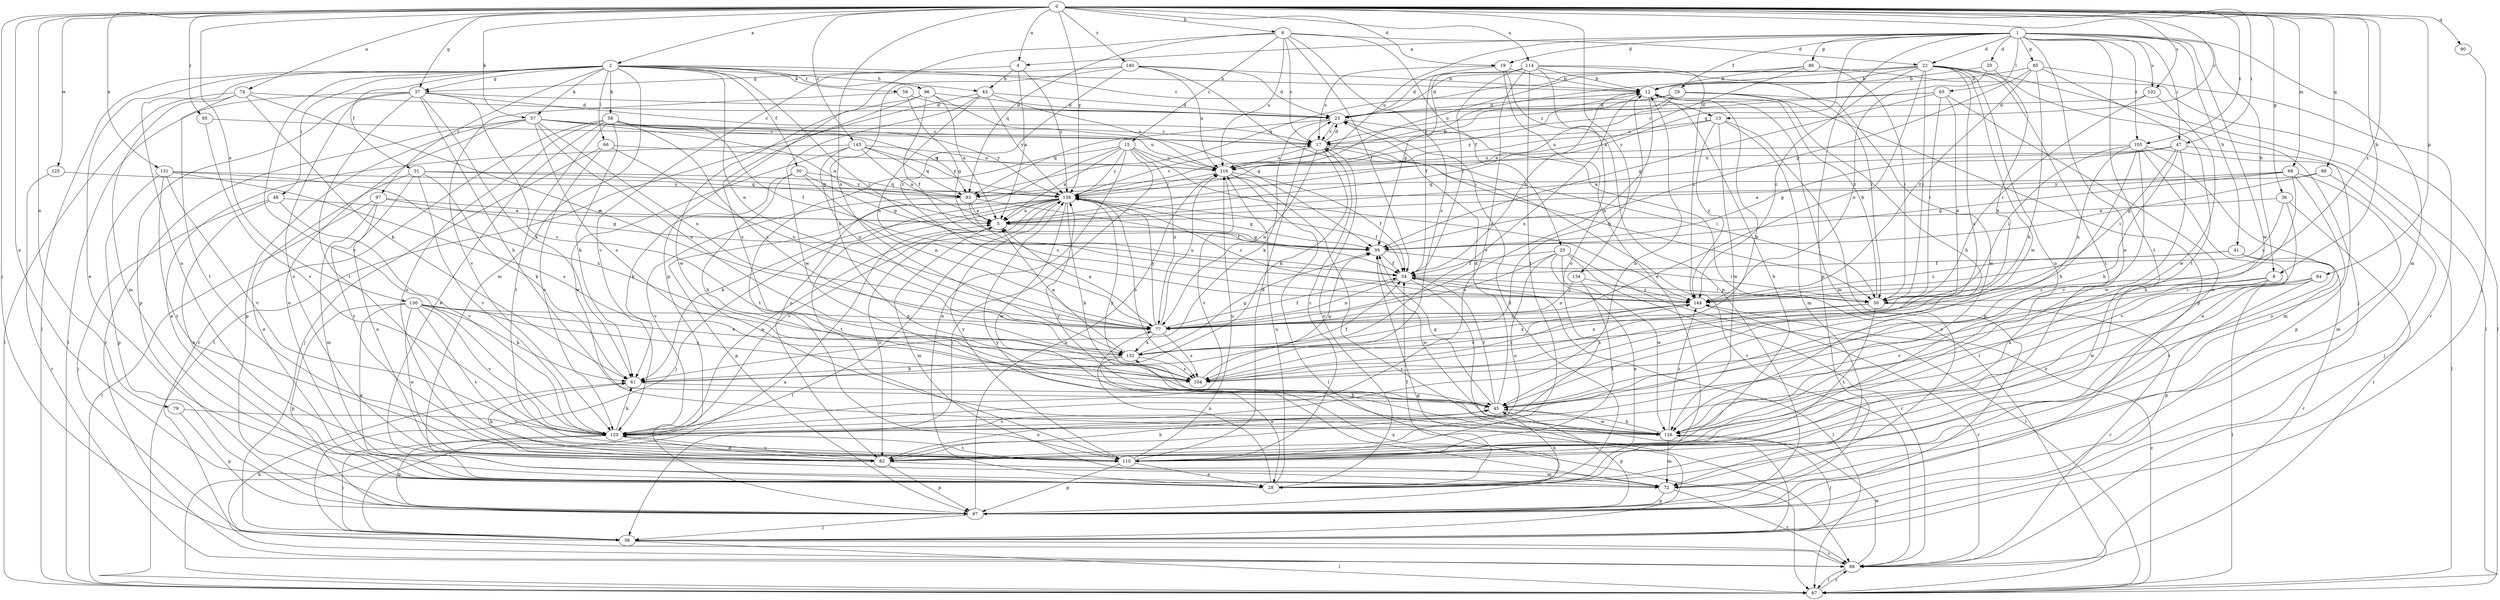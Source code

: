 strict digraph  {
0;
1;
2;
4;
5;
6;
8;
12;
13;
15;
17;
19;
20;
22;
23;
28;
29;
30;
31;
33;
34;
36;
37;
39;
41;
43;
45;
47;
48;
50;
56;
57;
58;
59;
61;
65;
66;
67;
68;
72;
74;
77;
79;
82;
84;
85;
86;
87;
88;
90;
93;
95;
96;
97;
98;
102;
104;
105;
110;
114;
116;
120;
125;
126;
130;
131;
132;
134;
138;
140;
143;
144;
0 -> 2  [label=a];
0 -> 4  [label=a];
0 -> 6  [label=b];
0 -> 8  [label=b];
0 -> 13  [label=c];
0 -> 19  [label=d];
0 -> 28  [label=e];
0 -> 36  [label=g];
0 -> 37  [label=g];
0 -> 47  [label=i];
0 -> 56  [label=j];
0 -> 57  [label=k];
0 -> 68  [label=m];
0 -> 74  [label=n];
0 -> 79  [label=o];
0 -> 84  [label=p];
0 -> 88  [label=q];
0 -> 90  [label=q];
0 -> 95  [label=r];
0 -> 102  [label=s];
0 -> 105  [label=t];
0 -> 114  [label=u];
0 -> 125  [label=w];
0 -> 130  [label=x];
0 -> 131  [label=x];
0 -> 132  [label=x];
0 -> 134  [label=y];
0 -> 138  [label=y];
0 -> 140  [label=z];
0 -> 143  [label=z];
0 -> 144  [label=z];
1 -> 4  [label=a];
1 -> 8  [label=b];
1 -> 19  [label=d];
1 -> 20  [label=d];
1 -> 22  [label=d];
1 -> 29  [label=f];
1 -> 41  [label=h];
1 -> 47  [label=i];
1 -> 65  [label=l];
1 -> 72  [label=m];
1 -> 82  [label=o];
1 -> 85  [label=p];
1 -> 86  [label=p];
1 -> 87  [label=p];
1 -> 93  [label=q];
1 -> 102  [label=s];
1 -> 105  [label=t];
1 -> 110  [label=t];
1 -> 116  [label=u];
1 -> 126  [label=w];
2 -> 12  [label=b];
2 -> 13  [label=c];
2 -> 28  [label=e];
2 -> 30  [label=f];
2 -> 31  [label=f];
2 -> 37  [label=g];
2 -> 43  [label=h];
2 -> 48  [label=i];
2 -> 50  [label=i];
2 -> 57  [label=k];
2 -> 58  [label=k];
2 -> 59  [label=k];
2 -> 66  [label=l];
2 -> 67  [label=l];
2 -> 72  [label=m];
2 -> 77  [label=n];
2 -> 82  [label=o];
2 -> 96  [label=r];
2 -> 97  [label=r];
2 -> 120  [label=v];
4 -> 5  [label=a];
4 -> 37  [label=g];
4 -> 43  [label=h];
4 -> 138  [label=y];
5 -> 39  [label=g];
5 -> 72  [label=m];
5 -> 82  [label=o];
6 -> 15  [label=c];
6 -> 17  [label=c];
6 -> 22  [label=d];
6 -> 33  [label=f];
6 -> 34  [label=f];
6 -> 87  [label=p];
6 -> 93  [label=q];
6 -> 104  [label=s];
6 -> 116  [label=u];
8 -> 67  [label=l];
8 -> 82  [label=o];
8 -> 104  [label=s];
8 -> 120  [label=v];
8 -> 144  [label=z];
12 -> 23  [label=d];
12 -> 72  [label=m];
12 -> 77  [label=n];
12 -> 132  [label=x];
13 -> 17  [label=c];
13 -> 72  [label=m];
13 -> 87  [label=p];
13 -> 116  [label=u];
13 -> 126  [label=w];
13 -> 144  [label=z];
15 -> 5  [label=a];
15 -> 28  [label=e];
15 -> 56  [label=j];
15 -> 77  [label=n];
15 -> 82  [label=o];
15 -> 110  [label=t];
15 -> 116  [label=u];
15 -> 138  [label=y];
15 -> 144  [label=z];
17 -> 23  [label=d];
17 -> 50  [label=i];
17 -> 61  [label=k];
17 -> 77  [label=n];
17 -> 98  [label=r];
17 -> 116  [label=u];
19 -> 12  [label=b];
19 -> 17  [label=c];
19 -> 28  [label=e];
19 -> 34  [label=f];
19 -> 87  [label=p];
20 -> 12  [label=b];
20 -> 132  [label=x];
20 -> 144  [label=z];
22 -> 12  [label=b];
22 -> 50  [label=i];
22 -> 56  [label=j];
22 -> 67  [label=l];
22 -> 77  [label=n];
22 -> 82  [label=o];
22 -> 93  [label=q];
22 -> 104  [label=s];
22 -> 110  [label=t];
22 -> 116  [label=u];
22 -> 126  [label=w];
22 -> 138  [label=y];
22 -> 144  [label=z];
23 -> 17  [label=c];
23 -> 61  [label=k];
23 -> 67  [label=l];
23 -> 93  [label=q];
28 -> 17  [label=c];
28 -> 23  [label=d];
28 -> 34  [label=f];
28 -> 45  [label=h];
28 -> 77  [label=n];
28 -> 116  [label=u];
29 -> 5  [label=a];
29 -> 17  [label=c];
29 -> 23  [label=d];
29 -> 45  [label=h];
29 -> 87  [label=p];
29 -> 126  [label=w];
29 -> 138  [label=y];
30 -> 39  [label=g];
30 -> 45  [label=h];
30 -> 61  [label=k];
30 -> 77  [label=n];
30 -> 93  [label=q];
31 -> 28  [label=e];
31 -> 61  [label=k];
31 -> 93  [label=q];
31 -> 110  [label=t];
31 -> 120  [label=v];
31 -> 138  [label=y];
33 -> 28  [label=e];
33 -> 34  [label=f];
33 -> 67  [label=l];
33 -> 77  [label=n];
33 -> 82  [label=o];
33 -> 98  [label=r];
33 -> 126  [label=w];
34 -> 12  [label=b];
34 -> 50  [label=i];
34 -> 56  [label=j];
34 -> 67  [label=l];
34 -> 77  [label=n];
34 -> 144  [label=z];
36 -> 5  [label=a];
36 -> 98  [label=r];
36 -> 120  [label=v];
36 -> 144  [label=z];
37 -> 17  [label=c];
37 -> 23  [label=d];
37 -> 45  [label=h];
37 -> 61  [label=k];
37 -> 67  [label=l];
37 -> 82  [label=o];
37 -> 87  [label=p];
37 -> 104  [label=s];
37 -> 110  [label=t];
39 -> 34  [label=f];
39 -> 50  [label=i];
39 -> 126  [label=w];
41 -> 34  [label=f];
41 -> 98  [label=r];
41 -> 110  [label=t];
41 -> 144  [label=z];
43 -> 23  [label=d];
43 -> 67  [label=l];
43 -> 77  [label=n];
43 -> 116  [label=u];
43 -> 126  [label=w];
43 -> 138  [label=y];
45 -> 23  [label=d];
45 -> 34  [label=f];
45 -> 39  [label=g];
45 -> 82  [label=o];
45 -> 87  [label=p];
45 -> 120  [label=v];
45 -> 126  [label=w];
45 -> 138  [label=y];
47 -> 5  [label=a];
47 -> 39  [label=g];
47 -> 45  [label=h];
47 -> 50  [label=i];
47 -> 87  [label=p];
47 -> 116  [label=u];
47 -> 126  [label=w];
48 -> 5  [label=a];
48 -> 28  [label=e];
48 -> 56  [label=j];
48 -> 120  [label=v];
50 -> 12  [label=b];
50 -> 98  [label=r];
50 -> 104  [label=s];
50 -> 110  [label=t];
50 -> 132  [label=x];
56 -> 5  [label=a];
56 -> 39  [label=g];
56 -> 67  [label=l];
56 -> 98  [label=r];
57 -> 5  [label=a];
57 -> 17  [label=c];
57 -> 28  [label=e];
57 -> 77  [label=n];
57 -> 87  [label=p];
57 -> 98  [label=r];
57 -> 104  [label=s];
57 -> 116  [label=u];
57 -> 132  [label=x];
58 -> 17  [label=c];
58 -> 28  [label=e];
58 -> 34  [label=f];
58 -> 61  [label=k];
58 -> 82  [label=o];
58 -> 93  [label=q];
58 -> 98  [label=r];
58 -> 110  [label=t];
58 -> 132  [label=x];
58 -> 138  [label=y];
59 -> 23  [label=d];
59 -> 39  [label=g];
59 -> 120  [label=v];
61 -> 34  [label=f];
61 -> 45  [label=h];
65 -> 17  [label=c];
65 -> 23  [label=d];
65 -> 28  [label=e];
65 -> 39  [label=g];
65 -> 50  [label=i];
65 -> 77  [label=n];
66 -> 56  [label=j];
66 -> 77  [label=n];
66 -> 116  [label=u];
66 -> 120  [label=v];
67 -> 98  [label=r];
67 -> 144  [label=z];
68 -> 5  [label=a];
68 -> 39  [label=g];
68 -> 45  [label=h];
68 -> 72  [label=m];
68 -> 82  [label=o];
68 -> 138  [label=y];
72 -> 87  [label=p];
72 -> 98  [label=r];
72 -> 138  [label=y];
74 -> 23  [label=d];
74 -> 61  [label=k];
74 -> 67  [label=l];
74 -> 72  [label=m];
74 -> 77  [label=n];
74 -> 110  [label=t];
77 -> 5  [label=a];
77 -> 34  [label=f];
77 -> 104  [label=s];
77 -> 116  [label=u];
77 -> 132  [label=x];
77 -> 138  [label=y];
79 -> 87  [label=p];
79 -> 120  [label=v];
82 -> 12  [label=b];
82 -> 45  [label=h];
82 -> 61  [label=k];
82 -> 72  [label=m];
82 -> 87  [label=p];
82 -> 120  [label=v];
84 -> 45  [label=h];
84 -> 50  [label=i];
84 -> 87  [label=p];
84 -> 126  [label=w];
85 -> 12  [label=b];
85 -> 39  [label=g];
85 -> 45  [label=h];
85 -> 98  [label=r];
85 -> 110  [label=t];
85 -> 144  [label=z];
86 -> 5  [label=a];
86 -> 12  [label=b];
86 -> 23  [label=d];
86 -> 50  [label=i];
86 -> 67  [label=l];
87 -> 56  [label=j];
87 -> 116  [label=u];
87 -> 132  [label=x];
88 -> 39  [label=g];
88 -> 56  [label=j];
88 -> 93  [label=q];
90 -> 56  [label=j];
93 -> 5  [label=a];
93 -> 34  [label=f];
93 -> 120  [label=v];
93 -> 144  [label=z];
95 -> 17  [label=c];
95 -> 120  [label=v];
96 -> 5  [label=a];
96 -> 23  [label=d];
96 -> 34  [label=f];
96 -> 39  [label=g];
96 -> 104  [label=s];
96 -> 126  [label=w];
97 -> 5  [label=a];
97 -> 39  [label=g];
97 -> 67  [label=l];
97 -> 72  [label=m];
97 -> 82  [label=o];
98 -> 61  [label=k];
98 -> 67  [label=l];
98 -> 126  [label=w];
102 -> 23  [label=d];
102 -> 50  [label=i];
102 -> 126  [label=w];
104 -> 12  [label=b];
104 -> 39  [label=g];
104 -> 144  [label=z];
105 -> 28  [label=e];
105 -> 45  [label=h];
105 -> 50  [label=i];
105 -> 67  [label=l];
105 -> 72  [label=m];
105 -> 77  [label=n];
105 -> 116  [label=u];
105 -> 120  [label=v];
110 -> 17  [label=c];
110 -> 23  [label=d];
110 -> 28  [label=e];
110 -> 87  [label=p];
110 -> 116  [label=u];
110 -> 138  [label=y];
114 -> 12  [label=b];
114 -> 23  [label=d];
114 -> 34  [label=f];
114 -> 39  [label=g];
114 -> 50  [label=i];
114 -> 82  [label=o];
114 -> 110  [label=t];
114 -> 120  [label=v];
114 -> 144  [label=z];
116 -> 12  [label=b];
116 -> 34  [label=f];
116 -> 67  [label=l];
116 -> 98  [label=r];
116 -> 120  [label=v];
116 -> 138  [label=y];
120 -> 5  [label=a];
120 -> 12  [label=b];
120 -> 56  [label=j];
120 -> 61  [label=k];
120 -> 82  [label=o];
120 -> 87  [label=p];
120 -> 110  [label=t];
125 -> 98  [label=r];
125 -> 138  [label=y];
126 -> 45  [label=h];
126 -> 56  [label=j];
126 -> 72  [label=m];
126 -> 138  [label=y];
126 -> 144  [label=z];
130 -> 28  [label=e];
130 -> 61  [label=k];
130 -> 77  [label=n];
130 -> 82  [label=o];
130 -> 87  [label=p];
130 -> 104  [label=s];
130 -> 110  [label=t];
130 -> 120  [label=v];
130 -> 132  [label=x];
131 -> 87  [label=p];
131 -> 93  [label=q];
131 -> 104  [label=s];
131 -> 110  [label=t];
131 -> 120  [label=v];
131 -> 132  [label=x];
132 -> 5  [label=a];
132 -> 12  [label=b];
132 -> 28  [label=e];
132 -> 39  [label=g];
132 -> 61  [label=k];
132 -> 104  [label=s];
134 -> 77  [label=n];
134 -> 110  [label=t];
134 -> 144  [label=z];
138 -> 5  [label=a];
138 -> 17  [label=c];
138 -> 34  [label=f];
138 -> 39  [label=g];
138 -> 45  [label=h];
138 -> 56  [label=j];
138 -> 61  [label=k];
138 -> 67  [label=l];
138 -> 87  [label=p];
138 -> 104  [label=s];
138 -> 110  [label=t];
138 -> 120  [label=v];
138 -> 126  [label=w];
138 -> 144  [label=z];
140 -> 12  [label=b];
140 -> 23  [label=d];
140 -> 50  [label=i];
140 -> 104  [label=s];
140 -> 116  [label=u];
140 -> 120  [label=v];
140 -> 144  [label=z];
143 -> 5  [label=a];
143 -> 28  [label=e];
143 -> 77  [label=n];
143 -> 93  [label=q];
143 -> 116  [label=u];
143 -> 126  [label=w];
143 -> 138  [label=y];
144 -> 77  [label=n];
144 -> 98  [label=r];
144 -> 104  [label=s];
144 -> 132  [label=x];
}
